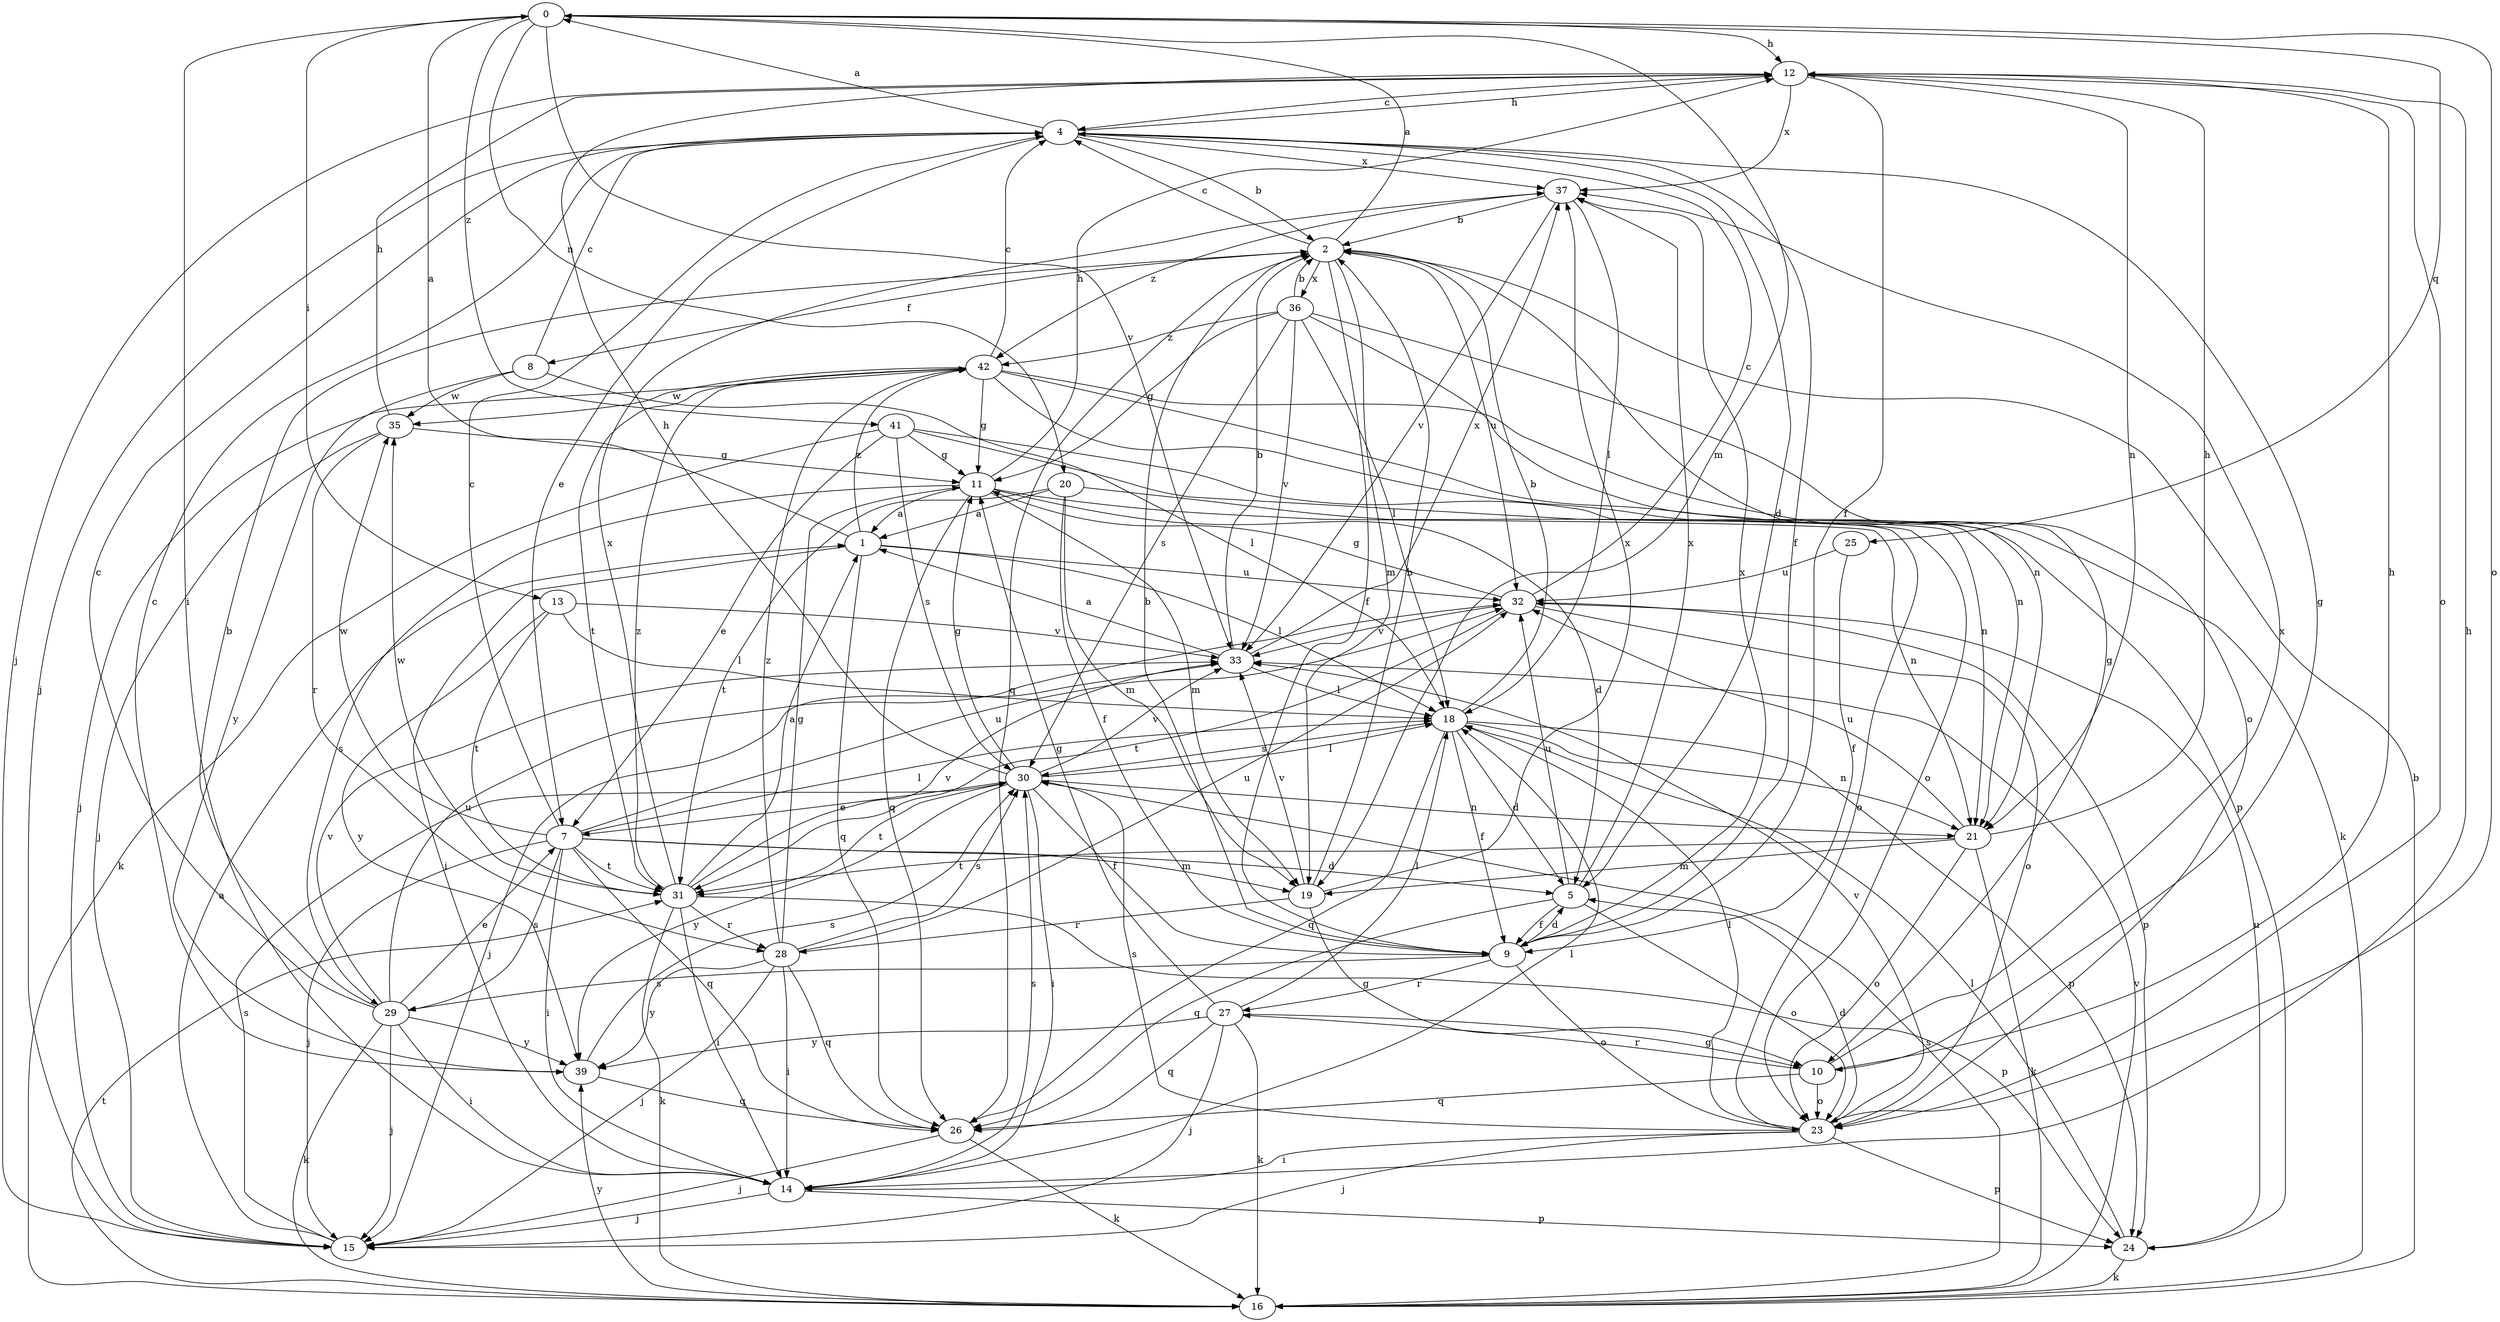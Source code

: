 strict digraph  {
0;
1;
2;
4;
5;
7;
8;
9;
10;
11;
12;
13;
14;
15;
16;
18;
19;
20;
21;
23;
24;
25;
26;
27;
28;
29;
30;
31;
32;
33;
35;
36;
37;
39;
41;
42;
0 -> 12  [label=h];
0 -> 13  [label=i];
0 -> 14  [label=i];
0 -> 19  [label=m];
0 -> 20  [label=n];
0 -> 23  [label=o];
0 -> 25  [label=q];
0 -> 33  [label=v];
0 -> 41  [label=z];
1 -> 0  [label=a];
1 -> 14  [label=i];
1 -> 18  [label=l];
1 -> 26  [label=q];
1 -> 32  [label=u];
1 -> 42  [label=z];
2 -> 0  [label=a];
2 -> 4  [label=c];
2 -> 8  [label=f];
2 -> 9  [label=f];
2 -> 10  [label=g];
2 -> 19  [label=m];
2 -> 26  [label=q];
2 -> 32  [label=u];
2 -> 36  [label=x];
4 -> 0  [label=a];
4 -> 2  [label=b];
4 -> 5  [label=d];
4 -> 7  [label=e];
4 -> 9  [label=f];
4 -> 10  [label=g];
4 -> 12  [label=h];
4 -> 15  [label=j];
4 -> 37  [label=x];
5 -> 9  [label=f];
5 -> 23  [label=o];
5 -> 26  [label=q];
5 -> 32  [label=u];
5 -> 37  [label=x];
7 -> 4  [label=c];
7 -> 5  [label=d];
7 -> 14  [label=i];
7 -> 15  [label=j];
7 -> 18  [label=l];
7 -> 19  [label=m];
7 -> 26  [label=q];
7 -> 29  [label=s];
7 -> 31  [label=t];
7 -> 32  [label=u];
7 -> 35  [label=w];
8 -> 4  [label=c];
8 -> 18  [label=l];
8 -> 35  [label=w];
8 -> 39  [label=y];
9 -> 2  [label=b];
9 -> 5  [label=d];
9 -> 23  [label=o];
9 -> 27  [label=r];
9 -> 29  [label=s];
9 -> 37  [label=x];
10 -> 12  [label=h];
10 -> 23  [label=o];
10 -> 26  [label=q];
10 -> 27  [label=r];
10 -> 37  [label=x];
11 -> 1  [label=a];
11 -> 5  [label=d];
11 -> 12  [label=h];
11 -> 19  [label=m];
11 -> 21  [label=n];
11 -> 26  [label=q];
11 -> 29  [label=s];
12 -> 4  [label=c];
12 -> 9  [label=f];
12 -> 15  [label=j];
12 -> 21  [label=n];
12 -> 23  [label=o];
12 -> 37  [label=x];
13 -> 18  [label=l];
13 -> 31  [label=t];
13 -> 33  [label=v];
13 -> 39  [label=y];
14 -> 12  [label=h];
14 -> 15  [label=j];
14 -> 18  [label=l];
14 -> 24  [label=p];
14 -> 30  [label=s];
15 -> 1  [label=a];
15 -> 30  [label=s];
16 -> 2  [label=b];
16 -> 30  [label=s];
16 -> 31  [label=t];
16 -> 33  [label=v];
16 -> 39  [label=y];
18 -> 2  [label=b];
18 -> 5  [label=d];
18 -> 9  [label=f];
18 -> 21  [label=n];
18 -> 24  [label=p];
18 -> 26  [label=q];
18 -> 30  [label=s];
19 -> 2  [label=b];
19 -> 10  [label=g];
19 -> 28  [label=r];
19 -> 33  [label=v];
19 -> 37  [label=x];
20 -> 1  [label=a];
20 -> 9  [label=f];
20 -> 19  [label=m];
20 -> 23  [label=o];
20 -> 31  [label=t];
21 -> 12  [label=h];
21 -> 16  [label=k];
21 -> 19  [label=m];
21 -> 23  [label=o];
21 -> 31  [label=t];
21 -> 32  [label=u];
23 -> 5  [label=d];
23 -> 14  [label=i];
23 -> 15  [label=j];
23 -> 18  [label=l];
23 -> 24  [label=p];
23 -> 30  [label=s];
23 -> 33  [label=v];
24 -> 16  [label=k];
24 -> 18  [label=l];
24 -> 32  [label=u];
25 -> 9  [label=f];
25 -> 32  [label=u];
26 -> 15  [label=j];
26 -> 16  [label=k];
27 -> 10  [label=g];
27 -> 11  [label=g];
27 -> 15  [label=j];
27 -> 16  [label=k];
27 -> 18  [label=l];
27 -> 26  [label=q];
27 -> 39  [label=y];
28 -> 11  [label=g];
28 -> 14  [label=i];
28 -> 15  [label=j];
28 -> 26  [label=q];
28 -> 30  [label=s];
28 -> 32  [label=u];
28 -> 39  [label=y];
28 -> 42  [label=z];
29 -> 2  [label=b];
29 -> 4  [label=c];
29 -> 7  [label=e];
29 -> 14  [label=i];
29 -> 15  [label=j];
29 -> 16  [label=k];
29 -> 32  [label=u];
29 -> 33  [label=v];
29 -> 39  [label=y];
30 -> 7  [label=e];
30 -> 9  [label=f];
30 -> 11  [label=g];
30 -> 12  [label=h];
30 -> 14  [label=i];
30 -> 18  [label=l];
30 -> 21  [label=n];
30 -> 31  [label=t];
30 -> 33  [label=v];
30 -> 39  [label=y];
31 -> 1  [label=a];
31 -> 14  [label=i];
31 -> 16  [label=k];
31 -> 24  [label=p];
31 -> 28  [label=r];
31 -> 33  [label=v];
31 -> 35  [label=w];
31 -> 37  [label=x];
31 -> 42  [label=z];
32 -> 4  [label=c];
32 -> 11  [label=g];
32 -> 23  [label=o];
32 -> 24  [label=p];
32 -> 31  [label=t];
32 -> 33  [label=v];
33 -> 1  [label=a];
33 -> 2  [label=b];
33 -> 15  [label=j];
33 -> 18  [label=l];
33 -> 37  [label=x];
35 -> 11  [label=g];
35 -> 12  [label=h];
35 -> 15  [label=j];
35 -> 28  [label=r];
36 -> 2  [label=b];
36 -> 11  [label=g];
36 -> 18  [label=l];
36 -> 21  [label=n];
36 -> 23  [label=o];
36 -> 30  [label=s];
36 -> 33  [label=v];
36 -> 42  [label=z];
37 -> 2  [label=b];
37 -> 18  [label=l];
37 -> 33  [label=v];
37 -> 42  [label=z];
39 -> 4  [label=c];
39 -> 26  [label=q];
39 -> 30  [label=s];
41 -> 7  [label=e];
41 -> 11  [label=g];
41 -> 16  [label=k];
41 -> 21  [label=n];
41 -> 23  [label=o];
41 -> 30  [label=s];
42 -> 4  [label=c];
42 -> 11  [label=g];
42 -> 15  [label=j];
42 -> 16  [label=k];
42 -> 21  [label=n];
42 -> 24  [label=p];
42 -> 31  [label=t];
42 -> 35  [label=w];
}
